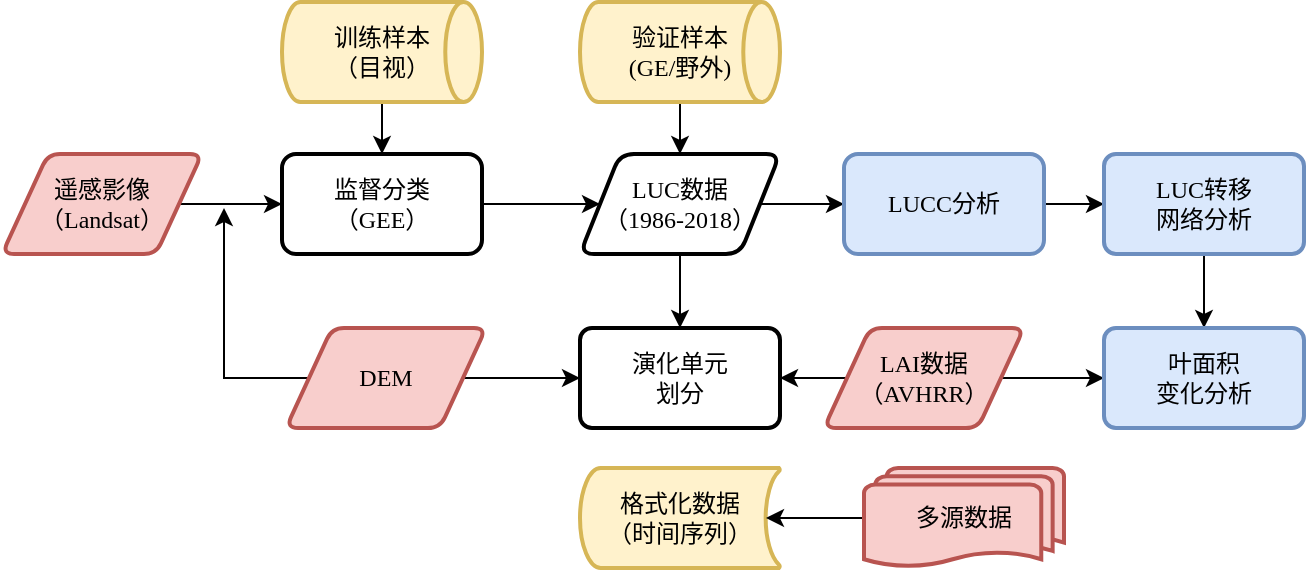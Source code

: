 <mxfile version="14.4.3" type="github">
  <diagram id="C5RBs43oDa-KdzZeNtuy" name="Page-1">
    <mxGraphModel dx="981" dy="514" grid="1" gridSize="10" guides="1" tooltips="1" connect="1" arrows="1" fold="1" page="1" pageScale="1" pageWidth="827" pageHeight="1169" math="0" shadow="0">
      <root>
        <mxCell id="WIyWlLk6GJQsqaUBKTNV-0" />
        <mxCell id="WIyWlLk6GJQsqaUBKTNV-1" parent="WIyWlLk6GJQsqaUBKTNV-0" />
        <mxCell id="4oJUxCtLDNiQwjgYBg_o-6" style="edgeStyle=orthogonalEdgeStyle;rounded=0;orthogonalLoop=1;jettySize=auto;html=1;exitX=1;exitY=0.5;exitDx=0;exitDy=0;fontFamily=Times New Roman;fontSize=12;" parent="WIyWlLk6GJQsqaUBKTNV-1" source="4oJUxCtLDNiQwjgYBg_o-3" target="4oJUxCtLDNiQwjgYBg_o-5" edge="1">
          <mxGeometry relative="1" as="geometry" />
        </mxCell>
        <mxCell id="4oJUxCtLDNiQwjgYBg_o-3" value="遥感影像&lt;br style=&quot;font-size: 12px;&quot;&gt;（Landsat）" style="shape=parallelogram;html=1;strokeWidth=2;perimeter=parallelogramPerimeter;whiteSpace=wrap;rounded=1;arcSize=12;size=0.23;fontFamily=Times New Roman;fontSize=12;fillColor=#f8cecc;strokeColor=#b85450;" parent="WIyWlLk6GJQsqaUBKTNV-1" vertex="1">
          <mxGeometry x="59" y="103" width="100" height="50" as="geometry" />
        </mxCell>
        <mxCell id="4oJUxCtLDNiQwjgYBg_o-12" value="" style="edgeStyle=orthogonalEdgeStyle;rounded=0;orthogonalLoop=1;jettySize=auto;html=1;fontFamily=Times New Roman;fontSize=12;" parent="WIyWlLk6GJQsqaUBKTNV-1" source="4oJUxCtLDNiQwjgYBg_o-5" target="4oJUxCtLDNiQwjgYBg_o-11" edge="1">
          <mxGeometry relative="1" as="geometry" />
        </mxCell>
        <mxCell id="4oJUxCtLDNiQwjgYBg_o-5" value="监督分类&lt;br style=&quot;font-size: 12px;&quot;&gt;（GEE）" style="rounded=1;whiteSpace=wrap;html=1;absoluteArcSize=1;arcSize=14;strokeWidth=2;fontFamily=Times New Roman;fontSize=12;" parent="WIyWlLk6GJQsqaUBKTNV-1" vertex="1">
          <mxGeometry x="199" y="103" width="100" height="50" as="geometry" />
        </mxCell>
        <mxCell id="4oJUxCtLDNiQwjgYBg_o-19" value="" style="edgeStyle=orthogonalEdgeStyle;rounded=0;orthogonalLoop=1;jettySize=auto;html=1;fontFamily=Times New Roman;fontSize=12;" parent="WIyWlLk6GJQsqaUBKTNV-1" source="4oJUxCtLDNiQwjgYBg_o-11" target="4oJUxCtLDNiQwjgYBg_o-18" edge="1">
          <mxGeometry relative="1" as="geometry" />
        </mxCell>
        <mxCell id="24KuxYTpxIA0ZM09KyUZ-2" style="edgeStyle=orthogonalEdgeStyle;rounded=0;orthogonalLoop=1;jettySize=auto;html=1;exitX=0.5;exitY=1;exitDx=0;exitDy=0;entryX=0.5;entryY=0;entryDx=0;entryDy=0;" edge="1" parent="WIyWlLk6GJQsqaUBKTNV-1" source="4oJUxCtLDNiQwjgYBg_o-11" target="4oJUxCtLDNiQwjgYBg_o-30">
          <mxGeometry relative="1" as="geometry" />
        </mxCell>
        <mxCell id="4oJUxCtLDNiQwjgYBg_o-11" value="LUC数据&lt;br style=&quot;font-size: 12px;&quot;&gt;（1986-2018）" style="shape=parallelogram;perimeter=parallelogramPerimeter;whiteSpace=wrap;html=1;fixedSize=1;rounded=1;strokeWidth=2;arcSize=14;fontFamily=Times New Roman;fontSize=12;" parent="WIyWlLk6GJQsqaUBKTNV-1" vertex="1">
          <mxGeometry x="348" y="103" width="100" height="50" as="geometry" />
        </mxCell>
        <mxCell id="4oJUxCtLDNiQwjgYBg_o-15" style="edgeStyle=orthogonalEdgeStyle;rounded=0;orthogonalLoop=1;jettySize=auto;html=1;entryX=0.5;entryY=0;entryDx=0;entryDy=0;exitX=0.5;exitY=1;exitDx=0;exitDy=0;exitPerimeter=0;fontFamily=Times New Roman;fontSize=12;" parent="WIyWlLk6GJQsqaUBKTNV-1" source="4oJUxCtLDNiQwjgYBg_o-13" target="4oJUxCtLDNiQwjgYBg_o-5" edge="1">
          <mxGeometry relative="1" as="geometry" />
        </mxCell>
        <mxCell id="4oJUxCtLDNiQwjgYBg_o-13" value="训练样本&lt;br style=&quot;font-size: 12px;&quot;&gt;（目视）" style="strokeWidth=2;html=1;shape=mxgraph.flowchart.direct_data;whiteSpace=wrap;fontFamily=Times New Roman;fontSize=12;fillColor=#fff2cc;strokeColor=#d6b656;" parent="WIyWlLk6GJQsqaUBKTNV-1" vertex="1">
          <mxGeometry x="199" y="27" width="100" height="50" as="geometry" />
        </mxCell>
        <mxCell id="4oJUxCtLDNiQwjgYBg_o-16" style="edgeStyle=orthogonalEdgeStyle;rounded=0;orthogonalLoop=1;jettySize=auto;html=1;entryX=0.5;entryY=0;entryDx=0;entryDy=0;fontFamily=Times New Roman;fontSize=12;" parent="WIyWlLk6GJQsqaUBKTNV-1" source="4oJUxCtLDNiQwjgYBg_o-14" target="4oJUxCtLDNiQwjgYBg_o-11" edge="1">
          <mxGeometry relative="1" as="geometry" />
        </mxCell>
        <mxCell id="4oJUxCtLDNiQwjgYBg_o-14" value="验证样本&lt;br style=&quot;font-size: 12px;&quot;&gt;(GE/野外)" style="strokeWidth=2;html=1;shape=mxgraph.flowchart.direct_data;whiteSpace=wrap;fontFamily=Times New Roman;fontSize=12;fillColor=#fff2cc;strokeColor=#d6b656;" parent="WIyWlLk6GJQsqaUBKTNV-1" vertex="1">
          <mxGeometry x="348" y="27" width="100" height="50" as="geometry" />
        </mxCell>
        <mxCell id="4oJUxCtLDNiQwjgYBg_o-24" style="edgeStyle=orthogonalEdgeStyle;rounded=0;orthogonalLoop=1;jettySize=auto;html=1;entryX=0;entryY=0.5;entryDx=0;entryDy=0;fontFamily=Times New Roman;fontSize=12;" parent="WIyWlLk6GJQsqaUBKTNV-1" source="4oJUxCtLDNiQwjgYBg_o-17" target="24KuxYTpxIA0ZM09KyUZ-0" edge="1">
          <mxGeometry relative="1" as="geometry">
            <mxPoint x="697" y="77" as="targetPoint" />
          </mxGeometry>
        </mxCell>
        <mxCell id="24KuxYTpxIA0ZM09KyUZ-6" style="edgeStyle=orthogonalEdgeStyle;rounded=0;orthogonalLoop=1;jettySize=auto;html=1;exitX=0;exitY=0.5;exitDx=0;exitDy=0;entryX=1;entryY=0.5;entryDx=0;entryDy=0;" edge="1" parent="WIyWlLk6GJQsqaUBKTNV-1" source="4oJUxCtLDNiQwjgYBg_o-17" target="4oJUxCtLDNiQwjgYBg_o-30">
          <mxGeometry relative="1" as="geometry" />
        </mxCell>
        <mxCell id="4oJUxCtLDNiQwjgYBg_o-17" value="LAI数据&lt;br style=&quot;font-size: 12px;&quot;&gt;（AVHRR）" style="shape=parallelogram;html=1;strokeWidth=2;perimeter=parallelogramPerimeter;whiteSpace=wrap;rounded=1;arcSize=12;size=0.23;fontFamily=Times New Roman;fontSize=12;fillColor=#f8cecc;strokeColor=#b85450;" parent="WIyWlLk6GJQsqaUBKTNV-1" vertex="1">
          <mxGeometry x="470" y="190" width="100" height="50" as="geometry" />
        </mxCell>
        <mxCell id="4oJUxCtLDNiQwjgYBg_o-21" value="" style="edgeStyle=orthogonalEdgeStyle;rounded=0;orthogonalLoop=1;jettySize=auto;html=1;fontFamily=Times New Roman;fontSize=12;entryX=0;entryY=0.5;entryDx=0;entryDy=0;" parent="WIyWlLk6GJQsqaUBKTNV-1" source="4oJUxCtLDNiQwjgYBg_o-18" target="24KuxYTpxIA0ZM09KyUZ-3" edge="1">
          <mxGeometry relative="1" as="geometry">
            <mxPoint x="547.966" y="77" as="targetPoint" />
          </mxGeometry>
        </mxCell>
        <mxCell id="4oJUxCtLDNiQwjgYBg_o-18" value="LUCC分析" style="whiteSpace=wrap;html=1;rounded=1;strokeWidth=2;arcSize=14;fontFamily=Times New Roman;fontSize=12;fillColor=#dae8fc;strokeColor=#6c8ebf;" parent="WIyWlLk6GJQsqaUBKTNV-1" vertex="1">
          <mxGeometry x="480" y="103" width="100" height="50" as="geometry" />
        </mxCell>
        <mxCell id="4oJUxCtLDNiQwjgYBg_o-23" value="" style="edgeStyle=orthogonalEdgeStyle;rounded=0;orthogonalLoop=1;jettySize=auto;html=1;fontFamily=Times New Roman;fontSize=12;entryX=0.5;entryY=0;entryDx=0;entryDy=0;exitX=0.5;exitY=1;exitDx=0;exitDy=0;" parent="WIyWlLk6GJQsqaUBKTNV-1" source="24KuxYTpxIA0ZM09KyUZ-3" target="24KuxYTpxIA0ZM09KyUZ-0" edge="1">
          <mxGeometry relative="1" as="geometry">
            <mxPoint x="588.0" y="52" as="sourcePoint" />
            <mxPoint x="657" y="52" as="targetPoint" />
          </mxGeometry>
        </mxCell>
        <mxCell id="4oJUxCtLDNiQwjgYBg_o-25" value="格式化数据&lt;br style=&quot;font-size: 12px;&quot;&gt;（时间序列）" style="strokeWidth=2;html=1;shape=mxgraph.flowchart.stored_data;whiteSpace=wrap;fillColor=#fff2cc;strokeColor=#d6b656;fontFamily=Times New Roman;fontSize=12;" parent="WIyWlLk6GJQsqaUBKTNV-1" vertex="1">
          <mxGeometry x="348" y="260" width="100" height="50" as="geometry" />
        </mxCell>
        <mxCell id="4oJUxCtLDNiQwjgYBg_o-27" style="edgeStyle=orthogonalEdgeStyle;rounded=0;orthogonalLoop=1;jettySize=auto;html=1;entryX=0.93;entryY=0.5;entryDx=0;entryDy=0;entryPerimeter=0;fontFamily=Times New Roman;fontSize=12;exitX=0;exitY=0.5;exitDx=0;exitDy=0;exitPerimeter=0;" parent="WIyWlLk6GJQsqaUBKTNV-1" source="24KuxYTpxIA0ZM09KyUZ-1" target="4oJUxCtLDNiQwjgYBg_o-25" edge="1">
          <mxGeometry relative="1" as="geometry">
            <mxPoint x="664" y="380" as="targetPoint" />
          </mxGeometry>
        </mxCell>
        <mxCell id="4oJUxCtLDNiQwjgYBg_o-31" value="" style="edgeStyle=orthogonalEdgeStyle;rounded=0;orthogonalLoop=1;jettySize=auto;html=1;fontFamily=Times New Roman;fontSize=12;" parent="WIyWlLk6GJQsqaUBKTNV-1" source="4oJUxCtLDNiQwjgYBg_o-28" target="4oJUxCtLDNiQwjgYBg_o-30" edge="1">
          <mxGeometry relative="1" as="geometry" />
        </mxCell>
        <mxCell id="24KuxYTpxIA0ZM09KyUZ-4" style="edgeStyle=orthogonalEdgeStyle;rounded=0;orthogonalLoop=1;jettySize=auto;html=1;exitX=0;exitY=0.5;exitDx=0;exitDy=0;" edge="1" parent="WIyWlLk6GJQsqaUBKTNV-1" source="4oJUxCtLDNiQwjgYBg_o-28">
          <mxGeometry relative="1" as="geometry">
            <mxPoint x="170" y="130" as="targetPoint" />
            <Array as="points">
              <mxPoint x="170" y="215" />
            </Array>
          </mxGeometry>
        </mxCell>
        <mxCell id="4oJUxCtLDNiQwjgYBg_o-28" value="DEM" style="shape=parallelogram;html=1;strokeWidth=2;perimeter=parallelogramPerimeter;whiteSpace=wrap;rounded=1;arcSize=12;size=0.23;fontFamily=Times New Roman;fontSize=12;fillColor=#f8cecc;strokeColor=#b85450;" parent="WIyWlLk6GJQsqaUBKTNV-1" vertex="1">
          <mxGeometry x="201" y="190" width="100" height="50" as="geometry" />
        </mxCell>
        <mxCell id="4oJUxCtLDNiQwjgYBg_o-30" value="演化单元&lt;br style=&quot;font-size: 12px&quot;&gt;划分" style="whiteSpace=wrap;html=1;rounded=1;strokeWidth=2;arcSize=12;fontFamily=Times New Roman;fontSize=12;" parent="WIyWlLk6GJQsqaUBKTNV-1" vertex="1">
          <mxGeometry x="348" y="190" width="100" height="50" as="geometry" />
        </mxCell>
        <mxCell id="24KuxYTpxIA0ZM09KyUZ-0" value="叶面积&lt;br&gt;变化分析" style="whiteSpace=wrap;html=1;rounded=1;strokeWidth=2;arcSize=12;fontFamily=Times New Roman;fontSize=12;fillColor=#dae8fc;strokeColor=#6c8ebf;" vertex="1" parent="WIyWlLk6GJQsqaUBKTNV-1">
          <mxGeometry x="610" y="190" width="100" height="50" as="geometry" />
        </mxCell>
        <mxCell id="24KuxYTpxIA0ZM09KyUZ-1" value="多源数据" style="strokeWidth=2;html=1;shape=mxgraph.flowchart.multi-document;whiteSpace=wrap;align=center;fontFamily=Times New Roman;fontSize=12;fillColor=#f8cecc;strokeColor=#b85450;" vertex="1" parent="WIyWlLk6GJQsqaUBKTNV-1">
          <mxGeometry x="490" y="260" width="100" height="50" as="geometry" />
        </mxCell>
        <mxCell id="24KuxYTpxIA0ZM09KyUZ-3" value="LUC转移&lt;br&gt;网络分析" style="whiteSpace=wrap;html=1;rounded=1;strokeWidth=2;arcSize=12;fontFamily=Times New Roman;fontSize=12;fillColor=#dae8fc;strokeColor=#6c8ebf;" vertex="1" parent="WIyWlLk6GJQsqaUBKTNV-1">
          <mxGeometry x="610" y="103" width="100" height="50" as="geometry" />
        </mxCell>
      </root>
    </mxGraphModel>
  </diagram>
</mxfile>
